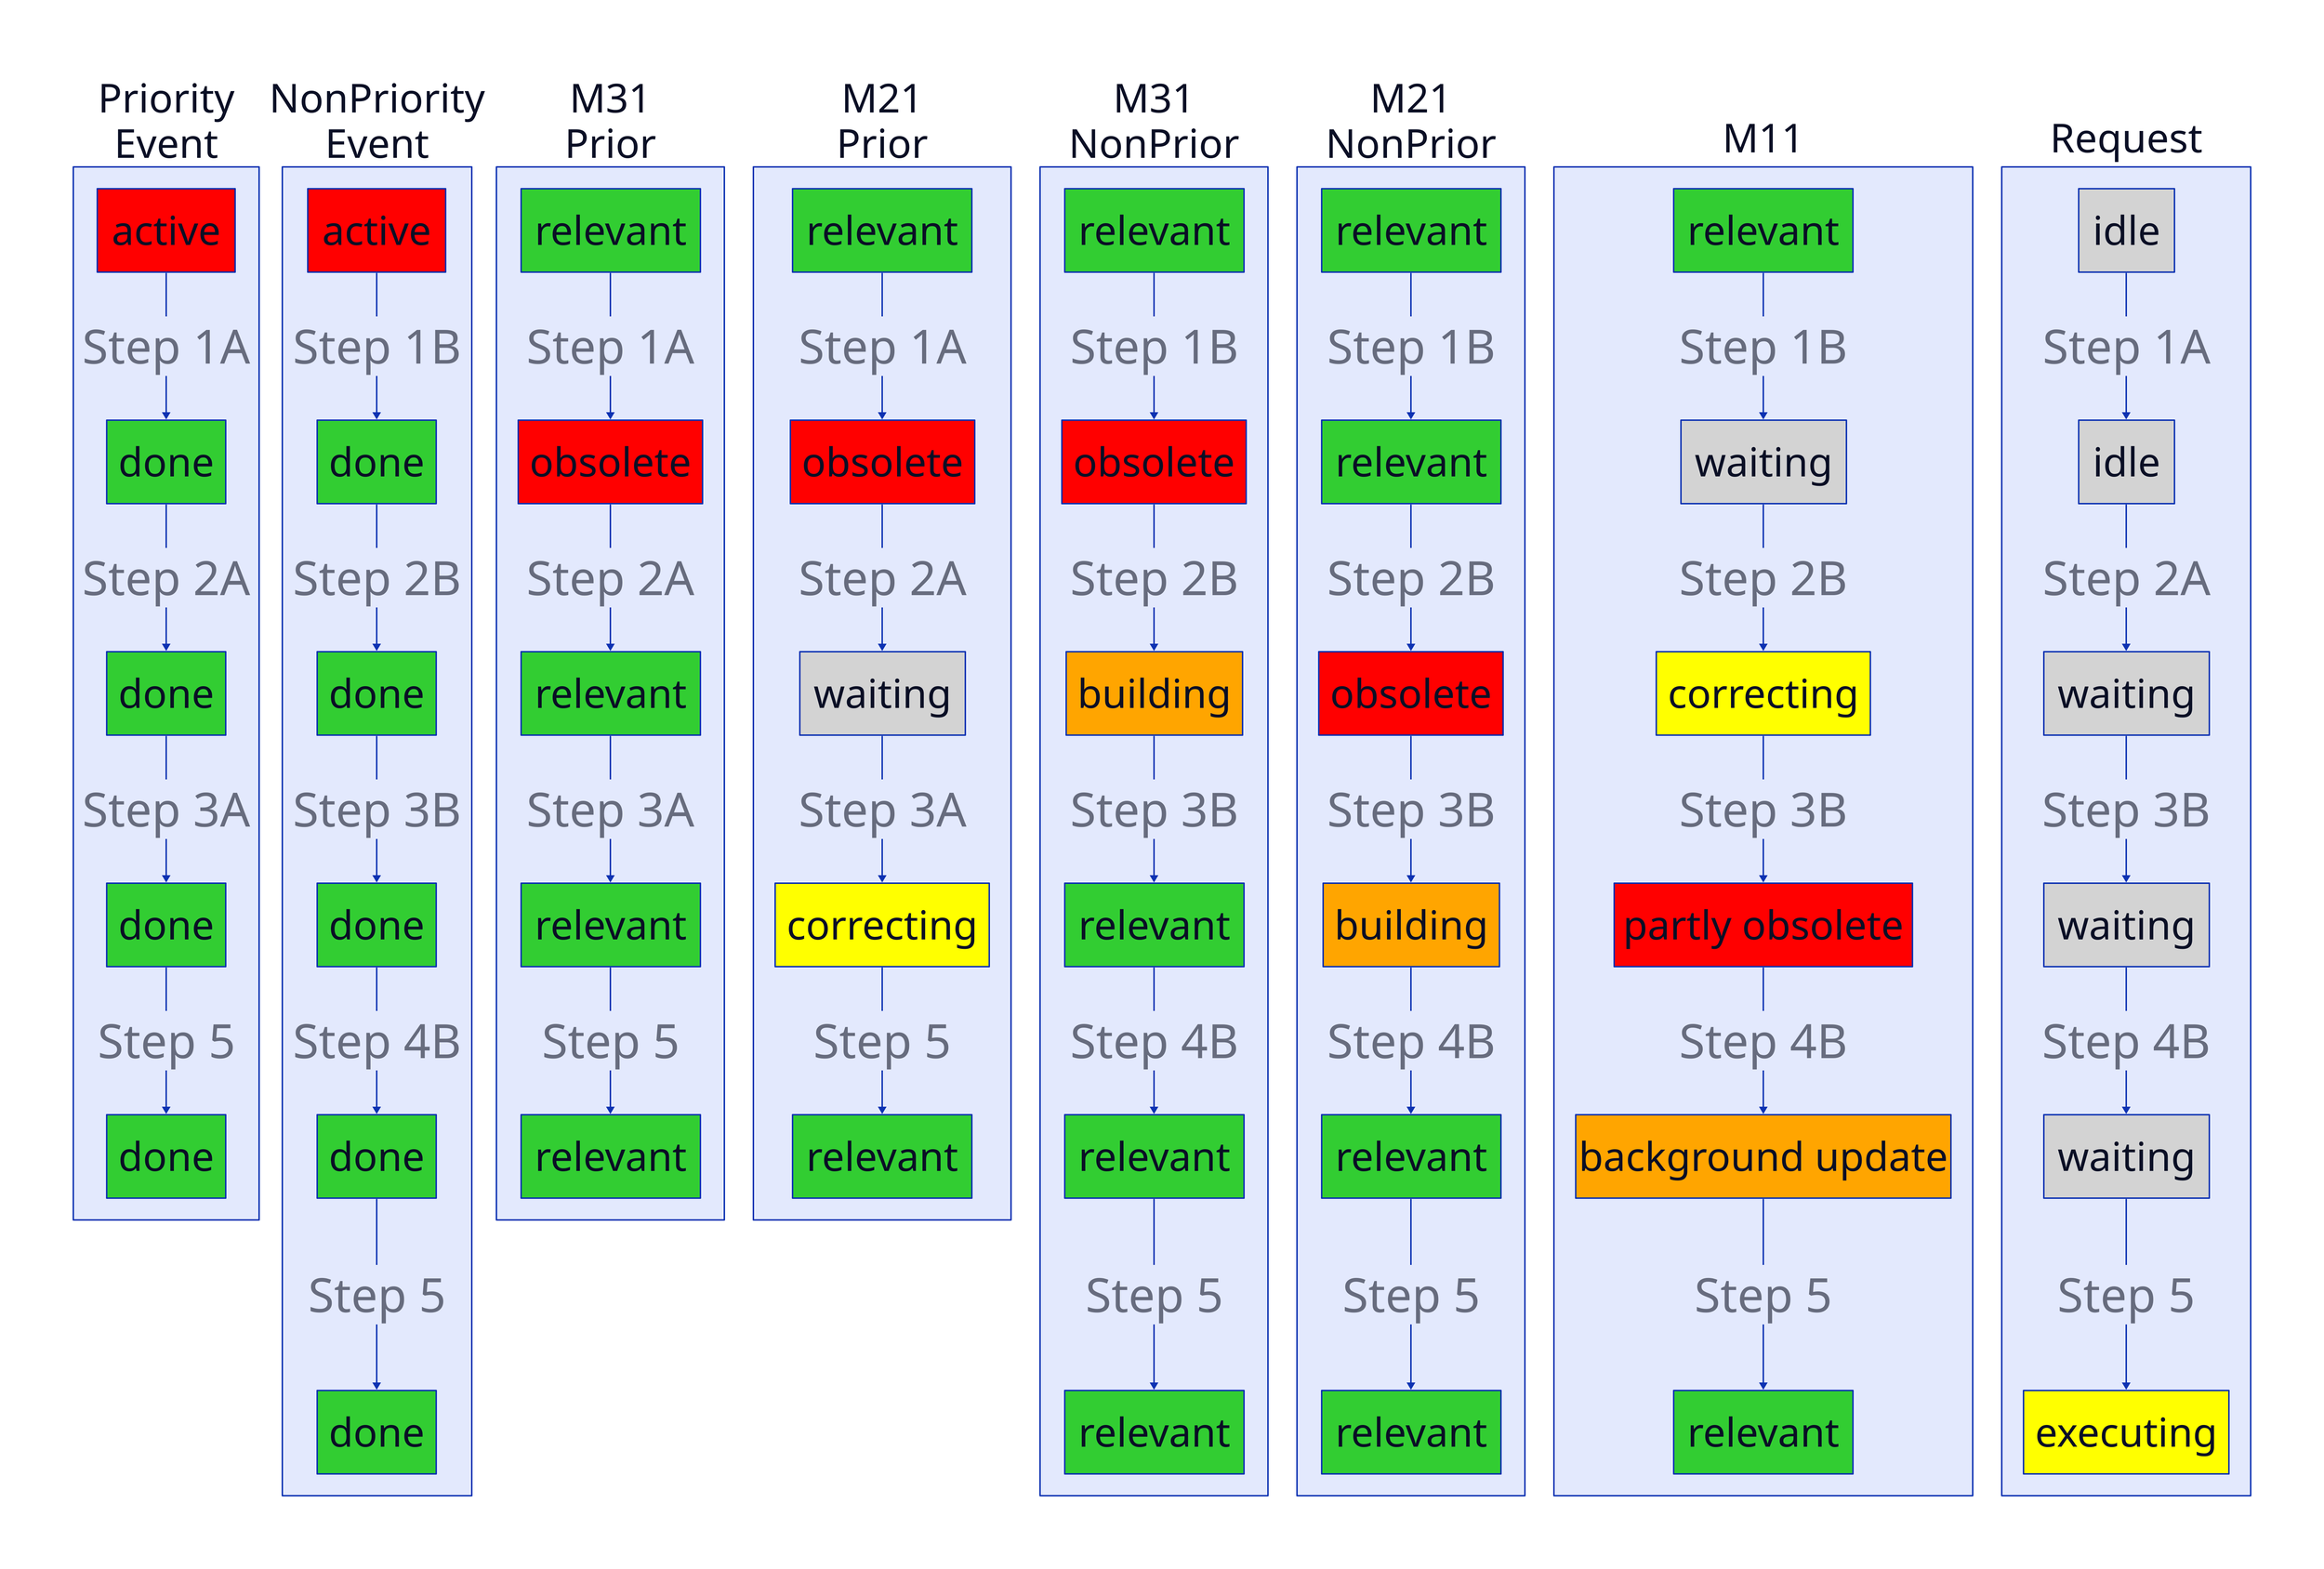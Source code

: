   Priority\nEvent: {
    s1: "active" { style.fill: red }
    s2: "done" { style.fill: limegreen }
    s3: "done" { style.fill: limegreen }
    
    s5: "done" { style.fill: limegreen }
    s6: "done" { style.fill: limegreen }

    s1 -> s2: "Step 1A" {style.font-size: 65} 
    s2 -> s3: "Step 2A" {style.font-size: 65} 
    s3 -> s5: "Step 3A" {style.font-size: 65} 
    
    s5 -> s6: "Step 5" {style.font-size: 65} 
    style.font-size: 45
  }

  NonPriority\nEvent: {
    s1: "active" { style.fill: red }
    s2: "done" { style.fill: limegreen }
    s3: "done" { style.fill: limegreen }
    s4: "done" { style.fill: limegreen }
    s5: "done" { style.fill: limegreen }
    s6: "done" { style.fill: limegreen }

    s1 -> s2: "Step 1B" {style.font-size: 65} 
    s2 -> s3: "Step 2B" {style.font-size: 65} 
    s3 -> s4: "Step 3B" {style.font-size: 65} 
    s4 -> s5: "Step 4B" {style.font-size: 65} 
    s5 -> s6: "Step 5" {style.font-size: 65} 
  }

  M31\nPrior: {
    s0: "relevant" { style.fill: limegreen }
    s1: "obsolete" { style.fill: red }
    s2: "relevant" { style.fill: limegreen }
    s4: "relevant" { style.fill: limegreen }
    s5: "relevant" { style.fill: limegreen }


    s0 -> s1: "Step 1A" {style.font-size: 65} 
    s1 -> s2: "Step 2A" {style.font-size: 65} 
    s2 -> s4: "Step 3A" {style.font-size: 65} 
    s4 -> s5: "Step 5" {style.font-size: 65} 
  }

  M31\nNonPrior: {
    s0: "relevant" { style.fill: limegreen }
    s1: "obsolete" { style.fill: red }
    s2: "building" { style.fill: orange }
    s3: "relevant" { style.fill: limegreen }
    s4: "relevant" { style.fill: limegreen }
    s5: "relevant" { style.fill: limegreen }

    s0 -> s1: "Step 1B" {style.font-size: 65} 
    s1 -> s2: "Step 2B" {style.font-size: 65} 
    s2 -> s3: "Step 3B" {style.font-size: 65} 
    s3 -> s4: "Step 4B" {style.font-size: 65} 
    s4 -> s5: "Step 5" {style.font-size: 65} 
  }

  M21\nPrior: {
    s0: "relevant" { style.fill: limegreen }
    s1: "obsolete" { style.fill: red }
    s2: "waiting" { style.fill: lightgray }
    s3: "correcting" { style.fill: yellow }
    s5: "relevant" { style.fill: limegreen }

    s0 -> s1: "Step 1A" {style.font-size: 65} 
    s1 -> s2: "Step 2A" {style.font-size: 65} 
    s2 -> s3: "Step 3A" {style.font-size: 65} 
    s3 -> s5: "Step 5" {style.font-size: 65} 
  }

  M21\nNonPrior: {
    s1: "relevant" { style.fill: limegreen }
    s2: "relevant" { style.fill: limegreen }
    s3: "obsolete" { style.fill: red }
    s4: "building" { style.fill: orange }
    s5: "relevant" { style.fill: limegreen }
    s6: "relevant" { style.fill: limegreen }

    s1 -> s2: "Step 1B" {style.font-size: 65} 
    s2 -> s3: "Step 2B" {style.font-size: 65} 
    s3 -> s4: "Step 3B" {style.font-size: 65} 
    s4 -> s5: "Step 4B" {style.font-size: 65} 
    s5 -> s6: "Step 5" {style.font-size: 65} 
  }

  M11: {
    s0: "relevant" { style.fill: limegreen }
    s1: "waiting" { style.fill: lightgray }
    s2: "correcting" { style.fill: yellow }
    s3: "partly obsolete" { style.fill: red }
    s4: "background update" { style.fill: orange }
    s5: "relevant" { style.fill: limegreen }

    s0 -> s1: "Step 1B" {style.font-size: 65} 
    s1 -> s2: "Step 2B" {style.font-size: 65} 
    s2 -> s3: "Step 3B" {style.font-size: 65} 
    s3 -> s4: "Step 4B" {style.font-size: 65} 
    s4 -> s5: "Step 5" {style.font-size: 65} 
  }

  Request: {
    s0: "idle" { style.fill: lightgray }
    s1: "idle" { style.fill: lightgray }
    s2: "waiting" { style.fill: lightgray }
    s3: "waiting" { style.fill: lightgray }
    s4: "waiting" { style.fill: lightgray }
    s5: "executing" { style.fill: yellow }

    s0 -> s1: "Step 1A" {style.font-size: 65} 
    s1 -> s2: "Step 2A" {style.font-size: 65} 
    s2 -> s3: "Step 3B" {style.font-size: 65} 
    s3 -> s4: "Step 4B" {style.font-size: 65} 
    s4 -> s5: "Step 5" {style.font-size: 65} 
  }

**: {
  style.font-size: 55
}
